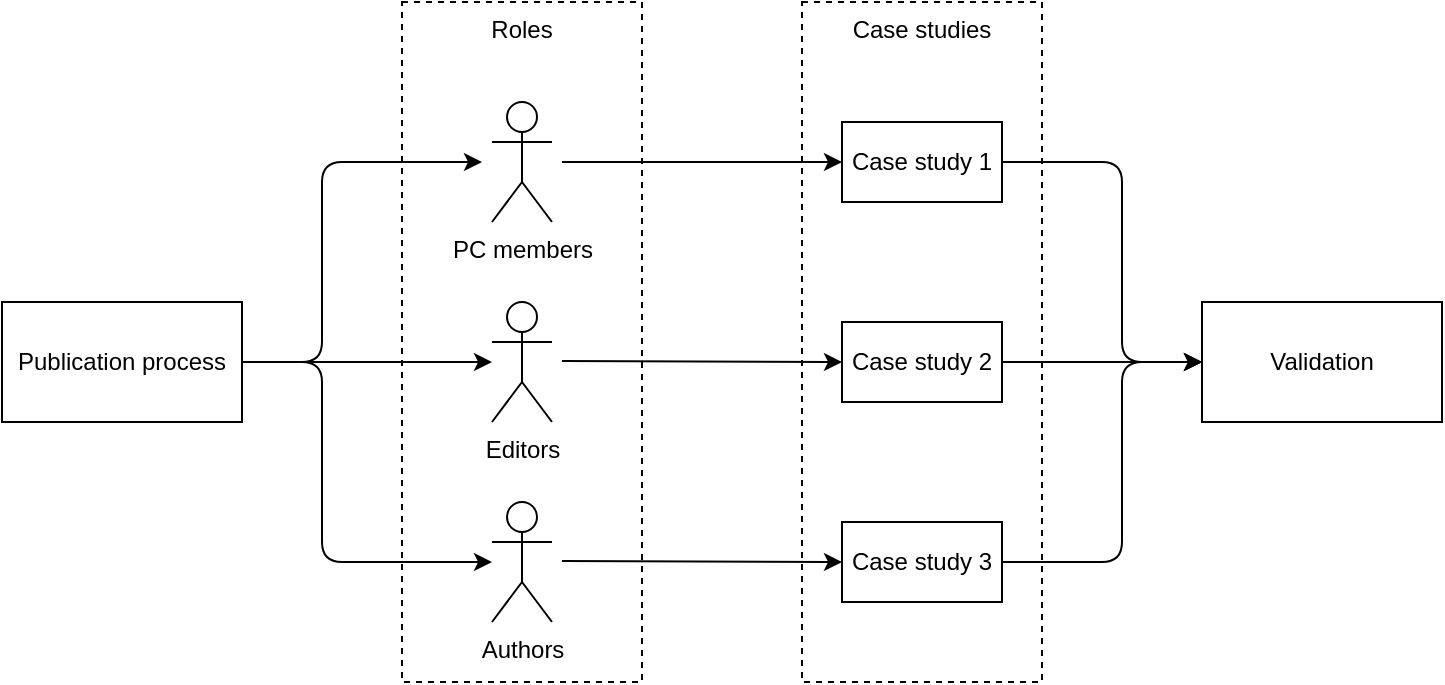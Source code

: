 <mxfile>
    <diagram id="Uro4bXY3iOjoRoqHdsXm" name="Page-1">
        <mxGraphModel dx="1621" dy="516" grid="1" gridSize="10" guides="1" tooltips="1" connect="1" arrows="1" fold="1" page="1" pageScale="1" pageWidth="850" pageHeight="1100" math="0" shadow="0">
            <root>
                <mxCell id="0"/>
                <mxCell id="1" parent="0"/>
                <mxCell id="2" value="Publication process" style="rounded=0;whiteSpace=wrap;html=1;" vertex="1" parent="1">
                    <mxGeometry x="80" y="190" width="120" height="60" as="geometry"/>
                </mxCell>
                <mxCell id="3" value="Roles" style="rounded=0;whiteSpace=wrap;html=1;verticalAlign=top;dashed=1;" vertex="1" parent="1">
                    <mxGeometry x="280" y="40" width="120" height="340" as="geometry"/>
                </mxCell>
                <mxCell id="4" value="PC members" style="shape=umlActor;verticalLabelPosition=bottom;verticalAlign=top;html=1;outlineConnect=0;" vertex="1" parent="1">
                    <mxGeometry x="325" y="90" width="30" height="60" as="geometry"/>
                </mxCell>
                <mxCell id="5" value="Editors" style="shape=umlActor;verticalLabelPosition=bottom;verticalAlign=top;html=1;outlineConnect=0;" vertex="1" parent="1">
                    <mxGeometry x="325" y="190" width="30" height="60" as="geometry"/>
                </mxCell>
                <mxCell id="6" value="Authors" style="shape=umlActor;verticalLabelPosition=bottom;verticalAlign=top;html=1;outlineConnect=0;" vertex="1" parent="1">
                    <mxGeometry x="325" y="290" width="30" height="60" as="geometry"/>
                </mxCell>
                <mxCell id="7" value="" style="endArrow=classic;html=1;exitX=1;exitY=0.5;exitDx=0;exitDy=0;" edge="1" parent="1" source="2">
                    <mxGeometry width="50" height="50" relative="1" as="geometry">
                        <mxPoint x="400" y="210" as="sourcePoint"/>
                        <mxPoint x="320" y="120" as="targetPoint"/>
                        <Array as="points">
                            <mxPoint x="240" y="220"/>
                            <mxPoint x="240" y="120"/>
                        </Array>
                    </mxGeometry>
                </mxCell>
                <mxCell id="8" value="" style="endArrow=classic;html=1;exitX=1;exitY=0.5;exitDx=0;exitDy=0;" edge="1" parent="1" source="2" target="6">
                    <mxGeometry width="50" height="50" relative="1" as="geometry">
                        <mxPoint x="170" y="230" as="sourcePoint"/>
                        <mxPoint x="270" y="340" as="targetPoint"/>
                        <Array as="points">
                            <mxPoint x="240" y="220"/>
                            <mxPoint x="240" y="320"/>
                        </Array>
                    </mxGeometry>
                </mxCell>
                <mxCell id="9" value="" style="endArrow=classic;html=1;exitX=1;exitY=0.5;exitDx=0;exitDy=0;" edge="1" parent="1" source="2" target="5">
                    <mxGeometry width="50" height="50" relative="1" as="geometry">
                        <mxPoint x="170" y="230" as="sourcePoint"/>
                        <mxPoint x="335" y="330.375" as="targetPoint"/>
                    </mxGeometry>
                </mxCell>
                <mxCell id="10" value="Case studies" style="rounded=0;whiteSpace=wrap;html=1;verticalAlign=top;dashed=1;" vertex="1" parent="1">
                    <mxGeometry x="480" y="40" width="120" height="340" as="geometry"/>
                </mxCell>
                <mxCell id="11" value="Case study 1" style="rounded=0;whiteSpace=wrap;html=1;verticalAlign=middle;" vertex="1" parent="1">
                    <mxGeometry x="500" y="100" width="80" height="40" as="geometry"/>
                </mxCell>
                <mxCell id="12" value="Case study 2" style="rounded=0;whiteSpace=wrap;html=1;verticalAlign=middle;" vertex="1" parent="1">
                    <mxGeometry x="500" y="200" width="80" height="40" as="geometry"/>
                </mxCell>
                <mxCell id="13" value="Case study 3" style="rounded=0;whiteSpace=wrap;html=1;verticalAlign=middle;" vertex="1" parent="1">
                    <mxGeometry x="500" y="300" width="80" height="40" as="geometry"/>
                </mxCell>
                <mxCell id="14" value="" style="endArrow=classic;html=1;entryX=0;entryY=0.5;entryDx=0;entryDy=0;" edge="1" parent="1" target="11">
                    <mxGeometry width="50" height="50" relative="1" as="geometry">
                        <mxPoint x="360" y="120" as="sourcePoint"/>
                        <mxPoint x="450" y="150" as="targetPoint"/>
                    </mxGeometry>
                </mxCell>
                <mxCell id="15" value="" style="endArrow=classic;html=1;entryX=0;entryY=0.5;entryDx=0;entryDy=0;" edge="1" parent="1" target="12">
                    <mxGeometry width="50" height="50" relative="1" as="geometry">
                        <mxPoint x="360" y="219.5" as="sourcePoint"/>
                        <mxPoint x="490" y="219.5" as="targetPoint"/>
                    </mxGeometry>
                </mxCell>
                <mxCell id="16" value="" style="endArrow=classic;html=1;entryX=0;entryY=0.5;entryDx=0;entryDy=0;" edge="1" parent="1" target="13">
                    <mxGeometry width="50" height="50" relative="1" as="geometry">
                        <mxPoint x="360" y="319.5" as="sourcePoint"/>
                        <mxPoint x="490" y="319.5" as="targetPoint"/>
                    </mxGeometry>
                </mxCell>
                <mxCell id="17" value="Validation" style="rounded=0;whiteSpace=wrap;html=1;" vertex="1" parent="1">
                    <mxGeometry x="680" y="190" width="120" height="60" as="geometry"/>
                </mxCell>
                <mxCell id="18" value="" style="endArrow=classic;html=1;exitX=1;exitY=0.5;exitDx=0;exitDy=0;entryX=0;entryY=0.5;entryDx=0;entryDy=0;" edge="1" parent="1" source="11" target="17">
                    <mxGeometry width="50" height="50" relative="1" as="geometry">
                        <mxPoint x="730" y="210" as="sourcePoint"/>
                        <mxPoint x="780" y="160" as="targetPoint"/>
                        <Array as="points">
                            <mxPoint x="640" y="120"/>
                            <mxPoint x="640" y="220"/>
                        </Array>
                    </mxGeometry>
                </mxCell>
                <mxCell id="19" value="" style="endArrow=classic;html=1;exitX=1;exitY=0.5;exitDx=0;exitDy=0;" edge="1" parent="1" source="12">
                    <mxGeometry width="50" height="50" relative="1" as="geometry">
                        <mxPoint x="590" y="130" as="sourcePoint"/>
                        <mxPoint x="680" y="220" as="targetPoint"/>
                    </mxGeometry>
                </mxCell>
                <mxCell id="20" value="" style="endArrow=classic;html=1;exitX=1;exitY=0.5;exitDx=0;exitDy=0;" edge="1" parent="1" source="13">
                    <mxGeometry width="50" height="50" relative="1" as="geometry">
                        <mxPoint x="590" y="130" as="sourcePoint"/>
                        <mxPoint x="680" y="220" as="targetPoint"/>
                        <Array as="points">
                            <mxPoint x="640" y="320"/>
                            <mxPoint x="640" y="220"/>
                        </Array>
                    </mxGeometry>
                </mxCell>
            </root>
        </mxGraphModel>
    </diagram>
</mxfile>